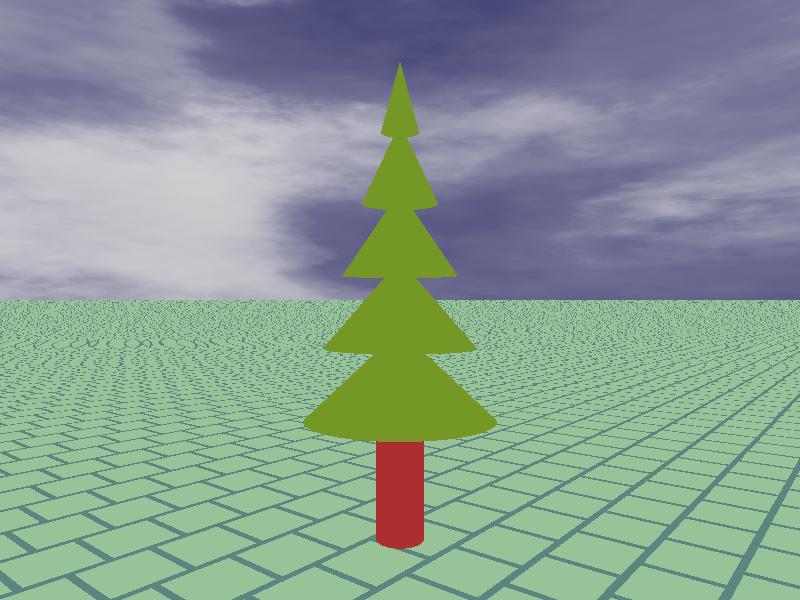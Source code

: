 #include "shapes.inc"
#include "colors.inc"
#include "textures.inc"
#include "woods.inc"
#include "glass.inc"
#include "metals.inc"
#include "functions.inc"
#include "stones1.inc"
#include "skies.inc"

#declare Pi = 3.141592653589793384626;

#declare axe=0;
#declare lumpoint=10;
#declare Start=0;
#declare End=2*Pi;
#declare My_Clock=Start+(End-Start)*clock;
#declare sca=25;  

camera{   
    location <0.1*sca,1*sca,9>
    look_at <0,0,9>
    sky <0,0,1>
    right <-image_width/image_height,0,0>
}
    
light_source { <-17,0,0> color Magenta }
light_source { <0,0,0> color White }
light_source { <0,0,0> color rgb <0.75,0.5,0.59>spotlight radius 2 falloff 10 tightness 10 point_at <10,0,0>}
light_source { <0,10,0> color rgb <0.5,0.5,0.49>}
light_source { <10,10,10> color rgb <0.825,0.5,0.9>}                                                         
light_source { <0,0,0> color Red }
light_source { <0,0,0> color Green }
light_source { <10,10,10> color rgb <0.5,0.25,0.49>} 

#declare use_phot=0;
#declare use_area=0;

background {White}

global_settings{
    max_trace_level 60
    ambient_light 1.00
    assumed_gamma 2.0
    #if (use_phot)
        spacing .025
        autostop 0
    }
    #end
}

#declare ciel=1;
#if (ciel)
    sky_sphere {S_Cloud5 rotate <90,0.051, 1>}
#end  

//sol
plane{
    -z 150
    material{  
        texture{
            pigment{ 
                brick color  GreenCopper,
                color PaleGreen mortar 5 brick_size 50                       
            } 
            finish{
                phong 0.8
                ambient 0.85
                diffuse 0.
                reflection 0.2                  
            }
        } 
        interior{ 
            ior 1.333 
            fade_distance 1
            fade_power 1
            fade_color <0,0.0,0>
            caustics 2.5
        }
    }
    rotate <0,0,45>
}  

///////// SAPIN

#declare pEtages = 1;
#declare hauteurTronc = 4; 
#declare rayonTronc = 1;
#declare rayonCone=4;
#declare i=0; 
#declare nCylindreSphere=5;
                        
#declare monSapin=object
{
    union{ 
        //TRONC
        cylinder{ 
            <0,0,-1>
            <0,0,hauteurTronc>
            rayonTronc
            pigment {
               color Brown
            }               
        }
        
       
       
       #while(i<nCylindreSphere)
            union
            {
                 difference
                 {   
                    //Branches
                    cone
                    { 
                         <0,0,hauteurTronc+(i*3)> (rayonCone*(1-i/nCylindreSphere))
                         <0,0,hauteurTronc+(i+1)*3> ((1-(i+1)/nCylindreSphere))
                    } 
                    union
                    {
                        #declare j=0;
                        #while(j<20)
                            cylinder
                            {   
                                <0.5,1,1>
                                <1,0.5,1>
                                2
                            }  
                            #declare j=j+1;
                         #end                          
                    } 
                    pigment
                    { 
                        color MediumForestGreen
                    }
                 }
                 //Boules
            }
            #declare i=i+1;
         #end
          }
}                        
                        
object{         
    monSapin
}